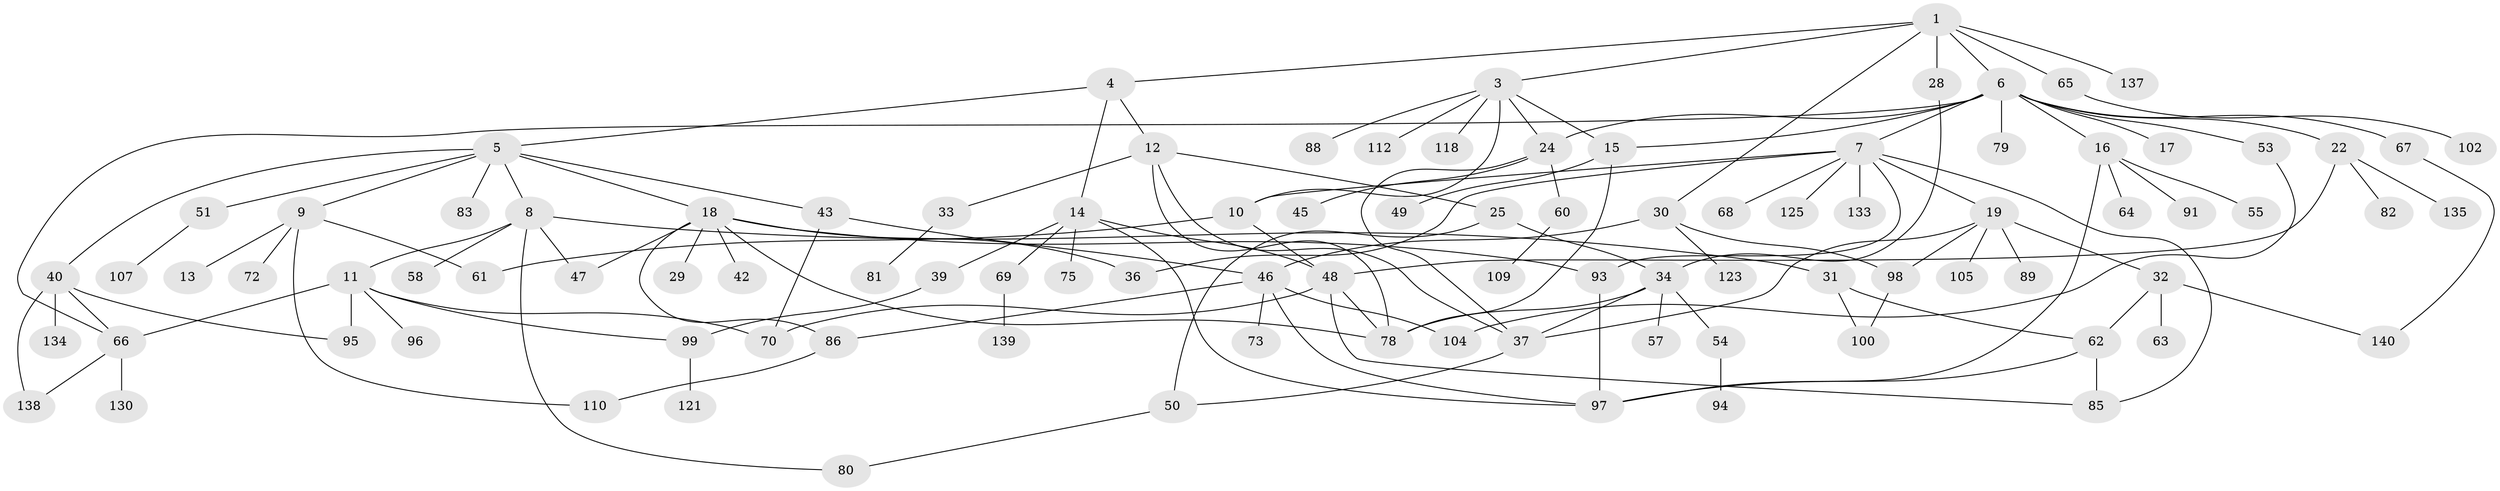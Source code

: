 // Generated by graph-tools (version 1.1) at 2025/51/02/27/25 19:51:36]
// undirected, 98 vertices, 137 edges
graph export_dot {
graph [start="1"]
  node [color=gray90,style=filled];
  1 [super="+2"];
  3 [super="+56"];
  4;
  5 [super="+27"];
  6;
  7 [super="+35"];
  8 [super="+111"];
  9 [super="+114"];
  10 [super="+74"];
  11 [super="+87"];
  12 [super="+21"];
  13;
  14 [super="+84"];
  15;
  16 [super="+41"];
  17;
  18 [super="+20"];
  19 [super="+127"];
  22 [super="+23"];
  24;
  25 [super="+26"];
  28 [super="+122"];
  29;
  30 [super="+44"];
  31 [super="+108"];
  32 [super="+59"];
  33;
  34 [super="+71"];
  36 [super="+38"];
  37;
  39 [super="+115"];
  40 [super="+129"];
  42;
  43;
  45;
  46 [super="+76"];
  47 [super="+52"];
  48 [super="+90"];
  49;
  50 [super="+131"];
  51;
  53 [super="+92"];
  54 [super="+77"];
  55;
  57;
  58 [super="+116"];
  60;
  61;
  62;
  63;
  64;
  65 [super="+117"];
  66 [super="+120"];
  67 [super="+106"];
  68;
  69 [super="+113"];
  70 [super="+124"];
  72;
  73;
  75;
  78 [super="+103"];
  79;
  80;
  81;
  82;
  83;
  85 [super="+132"];
  86;
  88;
  89;
  91;
  93;
  94;
  95 [super="+126"];
  96;
  97 [super="+101"];
  98;
  99 [super="+119"];
  100;
  102;
  104;
  105;
  107;
  109 [super="+136"];
  110 [super="+128"];
  112;
  118;
  121;
  123;
  125;
  130;
  133;
  134;
  135;
  137;
  138;
  139;
  140;
  1 -- 4;
  1 -- 6;
  1 -- 30;
  1 -- 65;
  1 -- 137;
  1 -- 3;
  1 -- 28;
  3 -- 15;
  3 -- 118;
  3 -- 112;
  3 -- 24;
  3 -- 10;
  3 -- 88;
  4 -- 5;
  4 -- 12;
  4 -- 14;
  5 -- 8;
  5 -- 9;
  5 -- 18;
  5 -- 40;
  5 -- 43;
  5 -- 83;
  5 -- 51;
  6 -- 7;
  6 -- 16;
  6 -- 17;
  6 -- 22;
  6 -- 24;
  6 -- 53;
  6 -- 66;
  6 -- 67;
  6 -- 79;
  6 -- 15;
  7 -- 10;
  7 -- 19;
  7 -- 68;
  7 -- 125;
  7 -- 133;
  7 -- 36;
  7 -- 93;
  7 -- 85;
  8 -- 11;
  8 -- 31;
  8 -- 58;
  8 -- 80;
  8 -- 47;
  9 -- 13;
  9 -- 61;
  9 -- 72;
  9 -- 110;
  10 -- 48;
  10 -- 61;
  11 -- 95;
  11 -- 99;
  11 -- 96;
  11 -- 66;
  11 -- 70;
  12 -- 33;
  12 -- 37;
  12 -- 25;
  12 -- 78;
  14 -- 39;
  14 -- 69;
  14 -- 75;
  14 -- 97;
  14 -- 48;
  15 -- 49;
  15 -- 78;
  16 -- 64;
  16 -- 97;
  16 -- 91;
  16 -- 55;
  18 -- 47;
  18 -- 86;
  18 -- 29;
  18 -- 42;
  18 -- 93;
  18 -- 78;
  18 -- 36;
  19 -- 32;
  19 -- 89;
  19 -- 105;
  19 -- 98;
  19 -- 37;
  22 -- 48;
  22 -- 82;
  22 -- 135;
  24 -- 45;
  24 -- 60;
  24 -- 37;
  25 -- 34;
  25 -- 50;
  28 -- 34;
  30 -- 123;
  30 -- 46;
  30 -- 98;
  31 -- 62;
  31 -- 100;
  32 -- 63;
  32 -- 140;
  32 -- 62;
  33 -- 81;
  34 -- 37;
  34 -- 54;
  34 -- 57;
  34 -- 78;
  37 -- 50;
  39 -- 99;
  40 -- 134;
  40 -- 66;
  40 -- 138;
  40 -- 95;
  43 -- 46;
  43 -- 70;
  46 -- 73;
  46 -- 86;
  46 -- 104;
  46 -- 97;
  48 -- 85;
  48 -- 78;
  48 -- 70;
  50 -- 80;
  51 -- 107;
  53 -- 104;
  54 -- 94;
  60 -- 109;
  62 -- 97;
  62 -- 85;
  65 -- 102;
  66 -- 138;
  66 -- 130;
  67 -- 140;
  69 -- 139;
  86 -- 110;
  93 -- 97;
  98 -- 100;
  99 -- 121;
}
